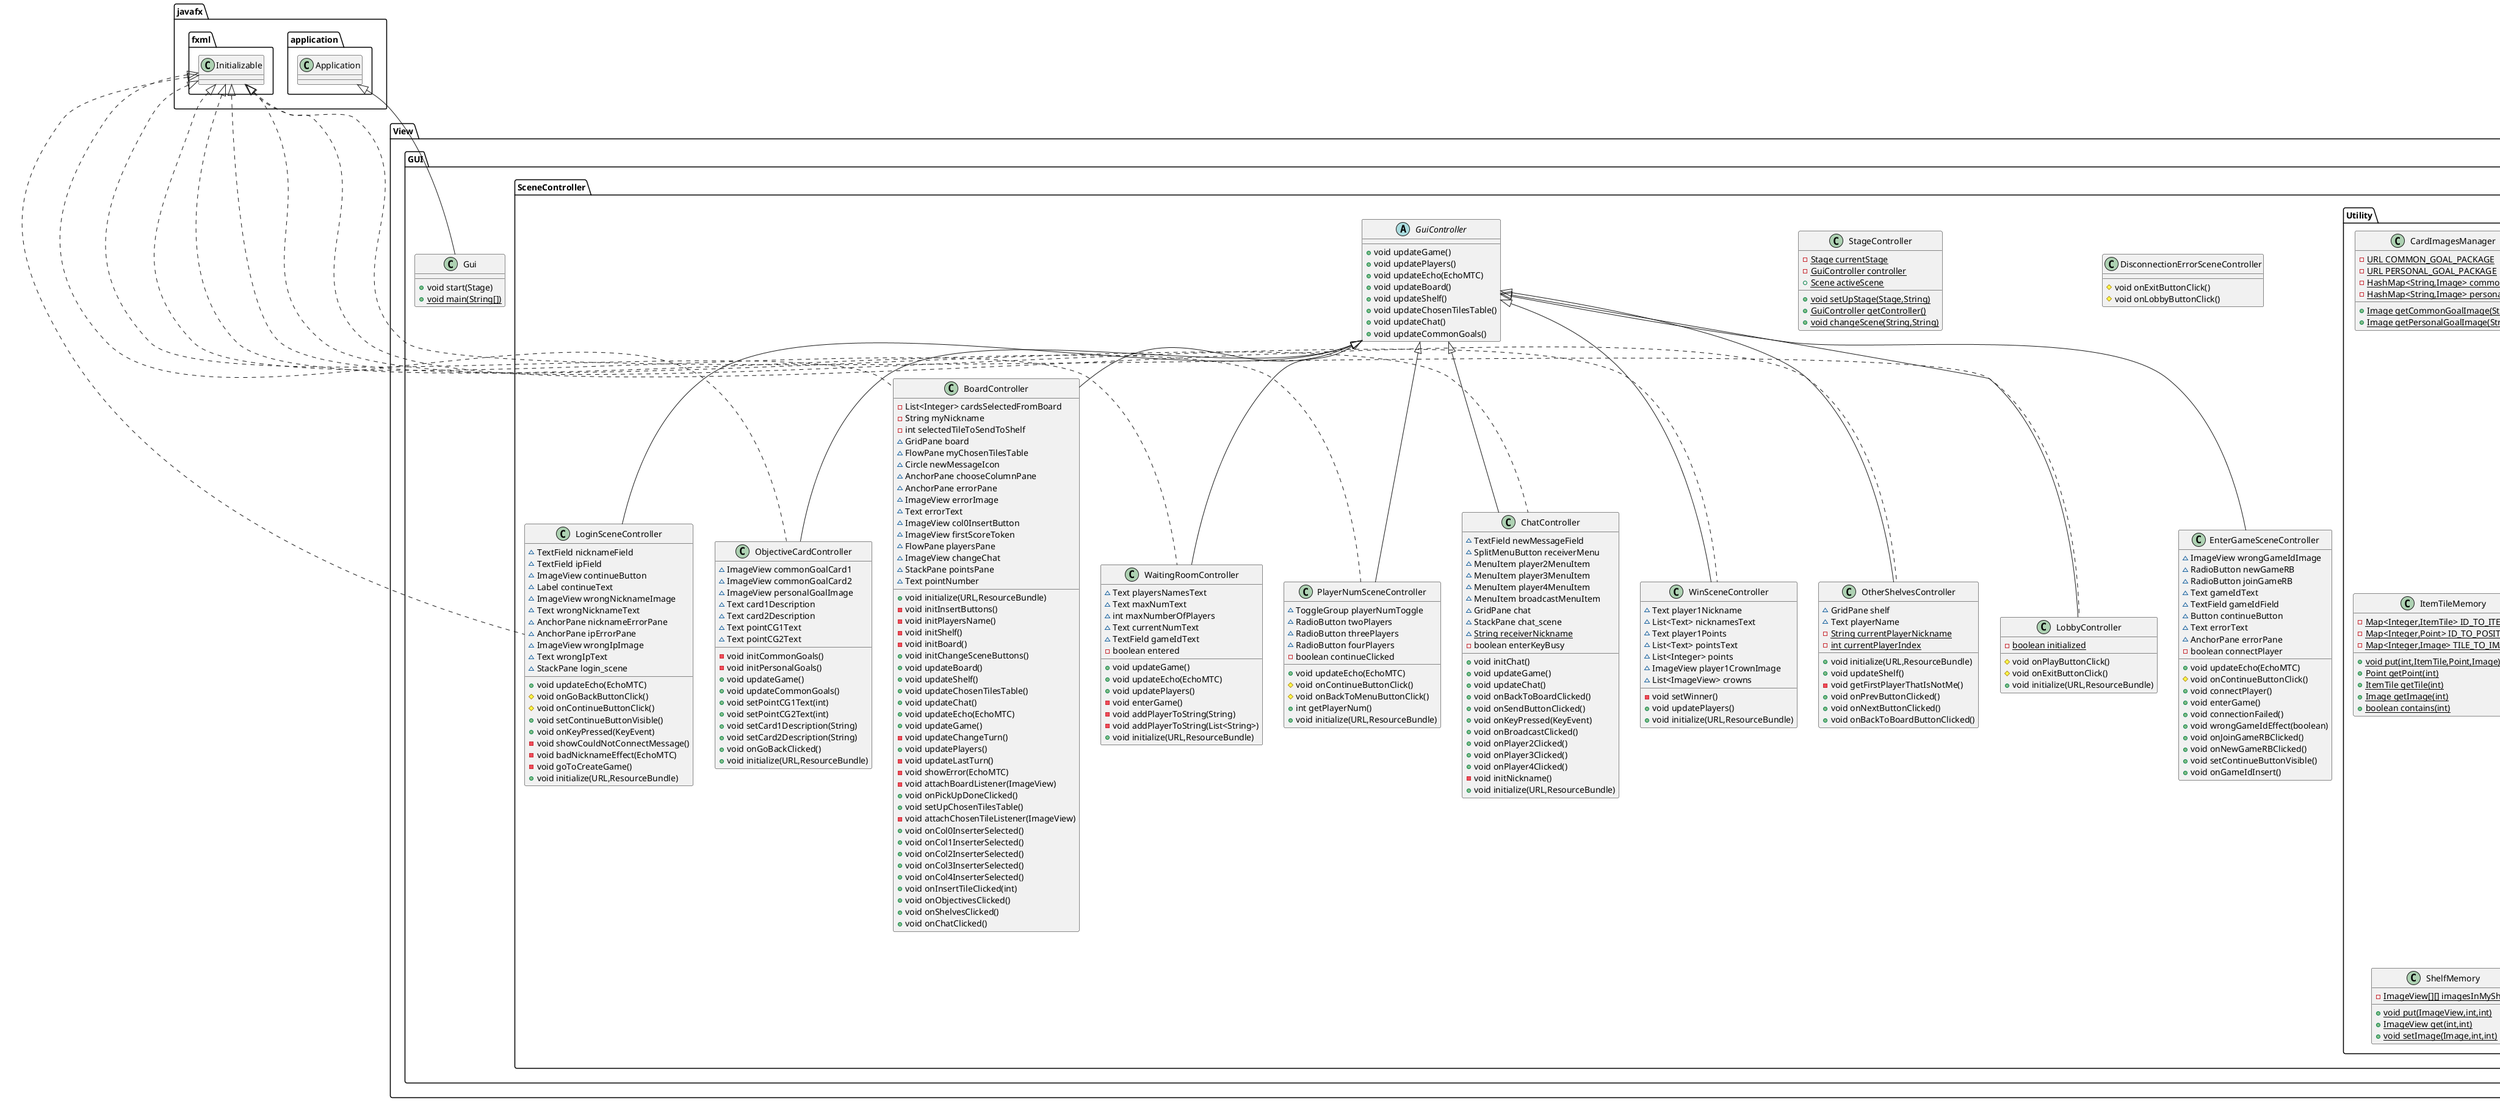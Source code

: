 @startuml
class View.GUI.SceneController.VirtualModelObservers.GameObserver {
+ void update()
}
class View.GUI.SceneController.WinSceneController {
~ Text player1Nickname
~ List<Text> nicknamesText
~ Text player1Points
~ List<Text> pointsText
~ List<Integer> points
~ ImageView player1CrownImage
~ List<ImageView> crowns
- void setWinner()
+ void updatePlayers()
+ void initialize(URL,ResourceBundle)
}
class View.GUI.SceneController.VirtualModelObservers.ShelfObserver {
+ void update()
}
class View.GUI.SceneController.VirtualModelObservers.EchoObserver {
+ void update()
}
class View.GUI.SceneController.Utility.CardImagesManager {
- {static} URL COMMON_GOAL_PACKAGE
- {static} URL PERSONAL_GOAL_PACKAGE
- {static} HashMap<String,Image> commonGoals
- {static} HashMap<String,Image> personalGoals
+ {static} Image getCommonGoalImage(String)
+ {static} Image getPersonalGoalImage(String)
}
class View.GUI.SceneController.Utility.ChatMemory {
- {static} TextField[][] messageInChat
+ {static} TextField getMessage(int,int)
+ {static} void setMessage(TextField,int,int)
+ {static} void setMessage(String,int,int)
+ {static} void clear()
}
class View.GUI.SceneController.Utility.ConnectionPendingTimer {
- {static} Timer connectionPendingTimer
- {static} boolean connectionPending
+ {static} void start(int)
+ {static} void cancel()
+ {static} boolean isPending()
}
class View.GUI.SceneController.OtherShelvesController {
~ GridPane shelf
~ Text playerName
- {static} String currentPlayerNickname
- {static} int currentPlayerIndex
+ void initialize(URL,ResourceBundle)
+ void updateShelf()
- void getFirstPlayerThatIsNotMe()
+ void onPrevButtonClicked()
+ void onNextButtonClicked()
+ void onBackToBoardButtonClicked()
}
class View.GUI.SceneController.VirtualModelObservers.PlayerObserver {
+ void update()
}
class View.GUI.SceneController.LobbyController {
- {static} boolean initialized
# void onPlayButtonClick()
# void onExitButtonClick()
+ void initialize(URL,ResourceBundle)
}
class View.GUI.SceneController.EnterGameSceneController {
~ ImageView wrongGameIdImage
~ RadioButton newGameRB
~ RadioButton joinGameRB
~ Text gameIdText
~ TextField gameIdField
~ Button continueButton
~ Text errorText
~ AnchorPane errorPane
- boolean connectPlayer
+ void updateEcho(EchoMTC)
# void onContinueButtonClick()
+ void connectPlayer()
+ void enterGame()
+ void connectionFailed()
+ void wrongGameIdEffect(boolean)
+ void onJoinGameRBClicked()
+ void onNewGameRBClicked()
+ void setContinueButtonVisible()
+ void onGameIdInsert()
}
class View.GUI.SceneController.Utility.ItemTileMemory {
- {static} Map<Integer,ItemTile> ID_TO_ITEM_TILE
- {static} Map<Integer,Point> ID_TO_POSITION
- {static} Map<Integer,Image> TILE_TO_IMAGE
+ {static} void put(int,ItemTile,Point,Image)
+ {static} Point getPoint(int)
+ {static} ItemTile getTile(int)
+ {static} Image getImage(int)
+ {static} boolean contains(int)
}
class View.GUI.SceneController.VirtualModelObservers.TilesTableObserver {
+ void update()
}
class View.GUI.Gui {
+ void start(Stage)
+ {static} void main(String[])
}
class View.GUI.SceneController.DisconnectionErrorSceneController {
# void onExitButtonClick()
# void onLobbyButtonClick()
}
class View.GUI.SceneController.LoginSceneController {
~ TextField nicknameField
~ TextField ipField
~ ImageView continueButton
~ Label continueText
~ ImageView wrongNicknameImage
~ Text wrongNicknameText
~ AnchorPane nicknameErrorPane
~ AnchorPane ipErrorPane
~ ImageView wrongIpImage
~ Text wrongIpText
~ StackPane login_scene
+ void updateEcho(EchoMTC)
# void onGoBackButtonClick()
# void onContinueButtonClick()
+ void setContinueButtonVisible()
+ void onKeyPressed(KeyEvent)
- void showCouldNotConnectMessage()
- void badNicknameEffect(EchoMTC)
- void goToCreateGame()
+ void initialize(URL,ResourceBundle)
}
class View.GUI.SceneController.ObjectiveCardController {
~ ImageView commonGoalCard1
~ ImageView commonGoalCard2
~ ImageView personalGoalImage
~ Text card1Description
~ Text card2Description
~ Text pointCG1Text
~ Text pointCG2Text
- void initCommonGoals()
- void initPersonalGoals()
+ void updateGame()
+ void updateCommonGoals()
+ void setPointCG1Text(int)
+ void setPointCG2Text(int)
+ void setCard1Description(String)
+ void setCard2Description(String)
+ void onGoBackClicked()
+ void initialize(URL,ResourceBundle)
}
class View.GUI.SceneController.StageController {
- {static} Stage currentStage
- {static} GuiController controller
+ {static} Scene activeScene
+ {static} void setUpStage(Stage,String)
+ {static} GuiController getController()
+ {static} void changeScene(String,String)
}
class View.GUI.SceneController.BoardController {
- List<Integer> cardsSelectedFromBoard
- String myNickname
- int selectedTileToSendToShelf
~ GridPane board
~ FlowPane myChosenTilesTable
~ Circle newMessageIcon
~ AnchorPane chooseColumnPane
~ AnchorPane errorPane
~ ImageView errorImage
~ Text errorText
~ ImageView col0InsertButton
~ ImageView firstScoreToken
~ FlowPane playersPane
~ ImageView changeChat
~ StackPane pointsPane
~ Text pointNumber
+ void initialize(URL,ResourceBundle)
- void initInsertButtons()
- void initPlayersName()
- void initShelf()
- void initBoard()
+ void initChangeSceneButtons()
+ void updateBoard()
+ void updateShelf()
+ void updateChosenTilesTable()
+ void updateChat()
+ void updateEcho(EchoMTC)
+ void updateGame()
- void updateChangeTurn()
+ void updatePlayers()
- void updateLastTurn()
- void showError(EchoMTC)
- void attachBoardListener(ImageView)
+ void onPickUpDoneClicked()
+ void setUpChosenTilesTable()
- void attachChosenTileListener(ImageView)
+ void onCol0InserterSelected()
+ void onCol1InserterSelected()
+ void onCol2InserterSelected()
+ void onCol3InserterSelected()
+ void onCol4InserterSelected()
+ void onInsertTileClicked(int)
+ void onObjectivesClicked()
+ void onShelvesClicked()
+ void onChatClicked()
}
class View.GUI.SceneController.VirtualModelObservers.ChatObserver {
+ void update()
}
class View.GUI.SceneController.Utility.BoardMemory {
- {static} ImageView[][] imagesInBoard
+ {static} void put(ImageView,int,int)
+ {static} ImageView get(int,int)
+ {static} void removeImage(int,int)
}
class View.GUI.SceneController.VirtualModelObservers.BoardObserver {
+ void update()
}
class View.GUI.SceneController.WaitingRoomController {
~ Text playersNamesText
~ Text maxNumText
~ int maxNumberOfPlayers
~ Text currentNumText
~ TextField gameIdText
- boolean entered
+ void updateGame()
+ void updateEcho(EchoMTC)
+ void updatePlayers()
- void enterGame()
- void addPlayerToString(String)
- void addPlayerToString(List<String>)
+ void initialize(URL,ResourceBundle)
}
class View.GUI.SceneController.Utility.ItemRefillUtility {
- {static} String ITEM_TILES_PACKAGE
+ {static} Image createImage(ItemTile)
+ {static} void updateBoardGrid(ItemTile[][])
+ {static} void updateShelfGrid(ItemTile[][])
+ {static} void updateOtherShelfGrid(GridPane,ItemTile[][])
}
class View.GUI.SceneController.PlayerNumSceneController {
~ ToggleGroup playerNumToggle
~ RadioButton twoPlayers
~ RadioButton threePlayers
~ RadioButton fourPlayers
- boolean continueClicked
+ void updateEcho(EchoMTC)
# void onContinueButtonClick()
# void onBackToMenuButtonClick()
+ int getPlayerNum()
+ void initialize(URL,ResourceBundle)
}
class View.GUI.SceneController.Utility.ShelfMemory {
- {static} ImageView[][] imagesInMyShelf
+ {static} void put(ImageView,int,int)
+ {static} ImageView get(int,int)
+ {static} void setImage(Image,int,int)
}
class View.GUI.SceneController.ChatController {
~ TextField newMessageField
~ SplitMenuButton receiverMenu
~ MenuItem player2MenuItem
~ MenuItem player3MenuItem
~ MenuItem player4MenuItem
~ MenuItem broadcastMenuItem
~ GridPane chat
~ StackPane chat_scene
~ {static} String receiverNickname
- boolean enterKeyBusy
+ void initChat()
+ void updateGame()
+ void updateChat()
+ void onBackToBoardClicked()
+ void onSendButtonClicked()
+ void onKeyPressed(KeyEvent)
+ void onBroadcastClicked()
+ void onPlayer2Clicked()
+ void onPlayer3Clicked()
+ void onPlayer4Clicked()
- void initNickname()
+ void initialize(URL,ResourceBundle)
}
class View.GUI.SceneController.VirtualModelObservers.CommonGoalsObserver {
+ void update()
}
abstract class View.GUI.SceneController.GuiController {
+ void updateGame()
+ void updatePlayers()
+ void updateEcho(EchoMTC)
+ void updateBoard()
+ void updateShelf()
+ void updateChosenTilesTable()
+ void updateChat()
+ void updateCommonGoals()
}


VirtualModel.VirtualModelObserver <|.. View.GUI.SceneController.VirtualModelObservers.GameObserver
javafx.fxml.Initializable <|.. View.GUI.SceneController.WinSceneController
View.GUI.SceneController.GuiController <|-- View.GUI.SceneController.WinSceneController
VirtualModel.VirtualModelObserver <|.. View.GUI.SceneController.VirtualModelObservers.ShelfObserver
VirtualModel.VirtualModelObserver <|.. View.GUI.SceneController.VirtualModelObservers.EchoObserver
javafx.fxml.Initializable <|.. View.GUI.SceneController.OtherShelvesController
View.GUI.SceneController.GuiController <|-- View.GUI.SceneController.OtherShelvesController
VirtualModel.VirtualModelObserver <|.. View.GUI.SceneController.VirtualModelObservers.PlayerObserver
javafx.fxml.Initializable <|.. View.GUI.SceneController.LobbyController
View.GUI.SceneController.GuiController <|-- View.GUI.SceneController.LobbyController
View.GUI.SceneController.GuiController <|-- View.GUI.SceneController.EnterGameSceneController
VirtualModel.VirtualModelObserver <|.. View.GUI.SceneController.VirtualModelObservers.TilesTableObserver
javafx.application.Application <|-- View.GUI.Gui
javafx.fxml.Initializable <|.. View.GUI.SceneController.LoginSceneController
View.GUI.SceneController.GuiController <|-- View.GUI.SceneController.LoginSceneController
javafx.fxml.Initializable <|.. View.GUI.SceneController.ObjectiveCardController
View.GUI.SceneController.GuiController <|-- View.GUI.SceneController.ObjectiveCardController
javafx.fxml.Initializable <|.. View.GUI.SceneController.BoardController
View.GUI.SceneController.GuiController <|-- View.GUI.SceneController.BoardController
VirtualModel.VirtualModelObserver <|.. View.GUI.SceneController.VirtualModelObservers.ChatObserver
VirtualModel.VirtualModelObserver <|.. View.GUI.SceneController.VirtualModelObservers.BoardObserver
javafx.fxml.Initializable <|.. View.GUI.SceneController.WaitingRoomController
View.GUI.SceneController.GuiController <|-- View.GUI.SceneController.WaitingRoomController
javafx.fxml.Initializable <|.. View.GUI.SceneController.PlayerNumSceneController
View.GUI.SceneController.GuiController <|-- View.GUI.SceneController.PlayerNumSceneController
javafx.fxml.Initializable <|.. View.GUI.SceneController.ChatController
View.GUI.SceneController.GuiController <|-- View.GUI.SceneController.ChatController
VirtualModel.VirtualModelObserver <|.. View.GUI.SceneController.VirtualModelObservers.CommonGoalsObserver
@enduml